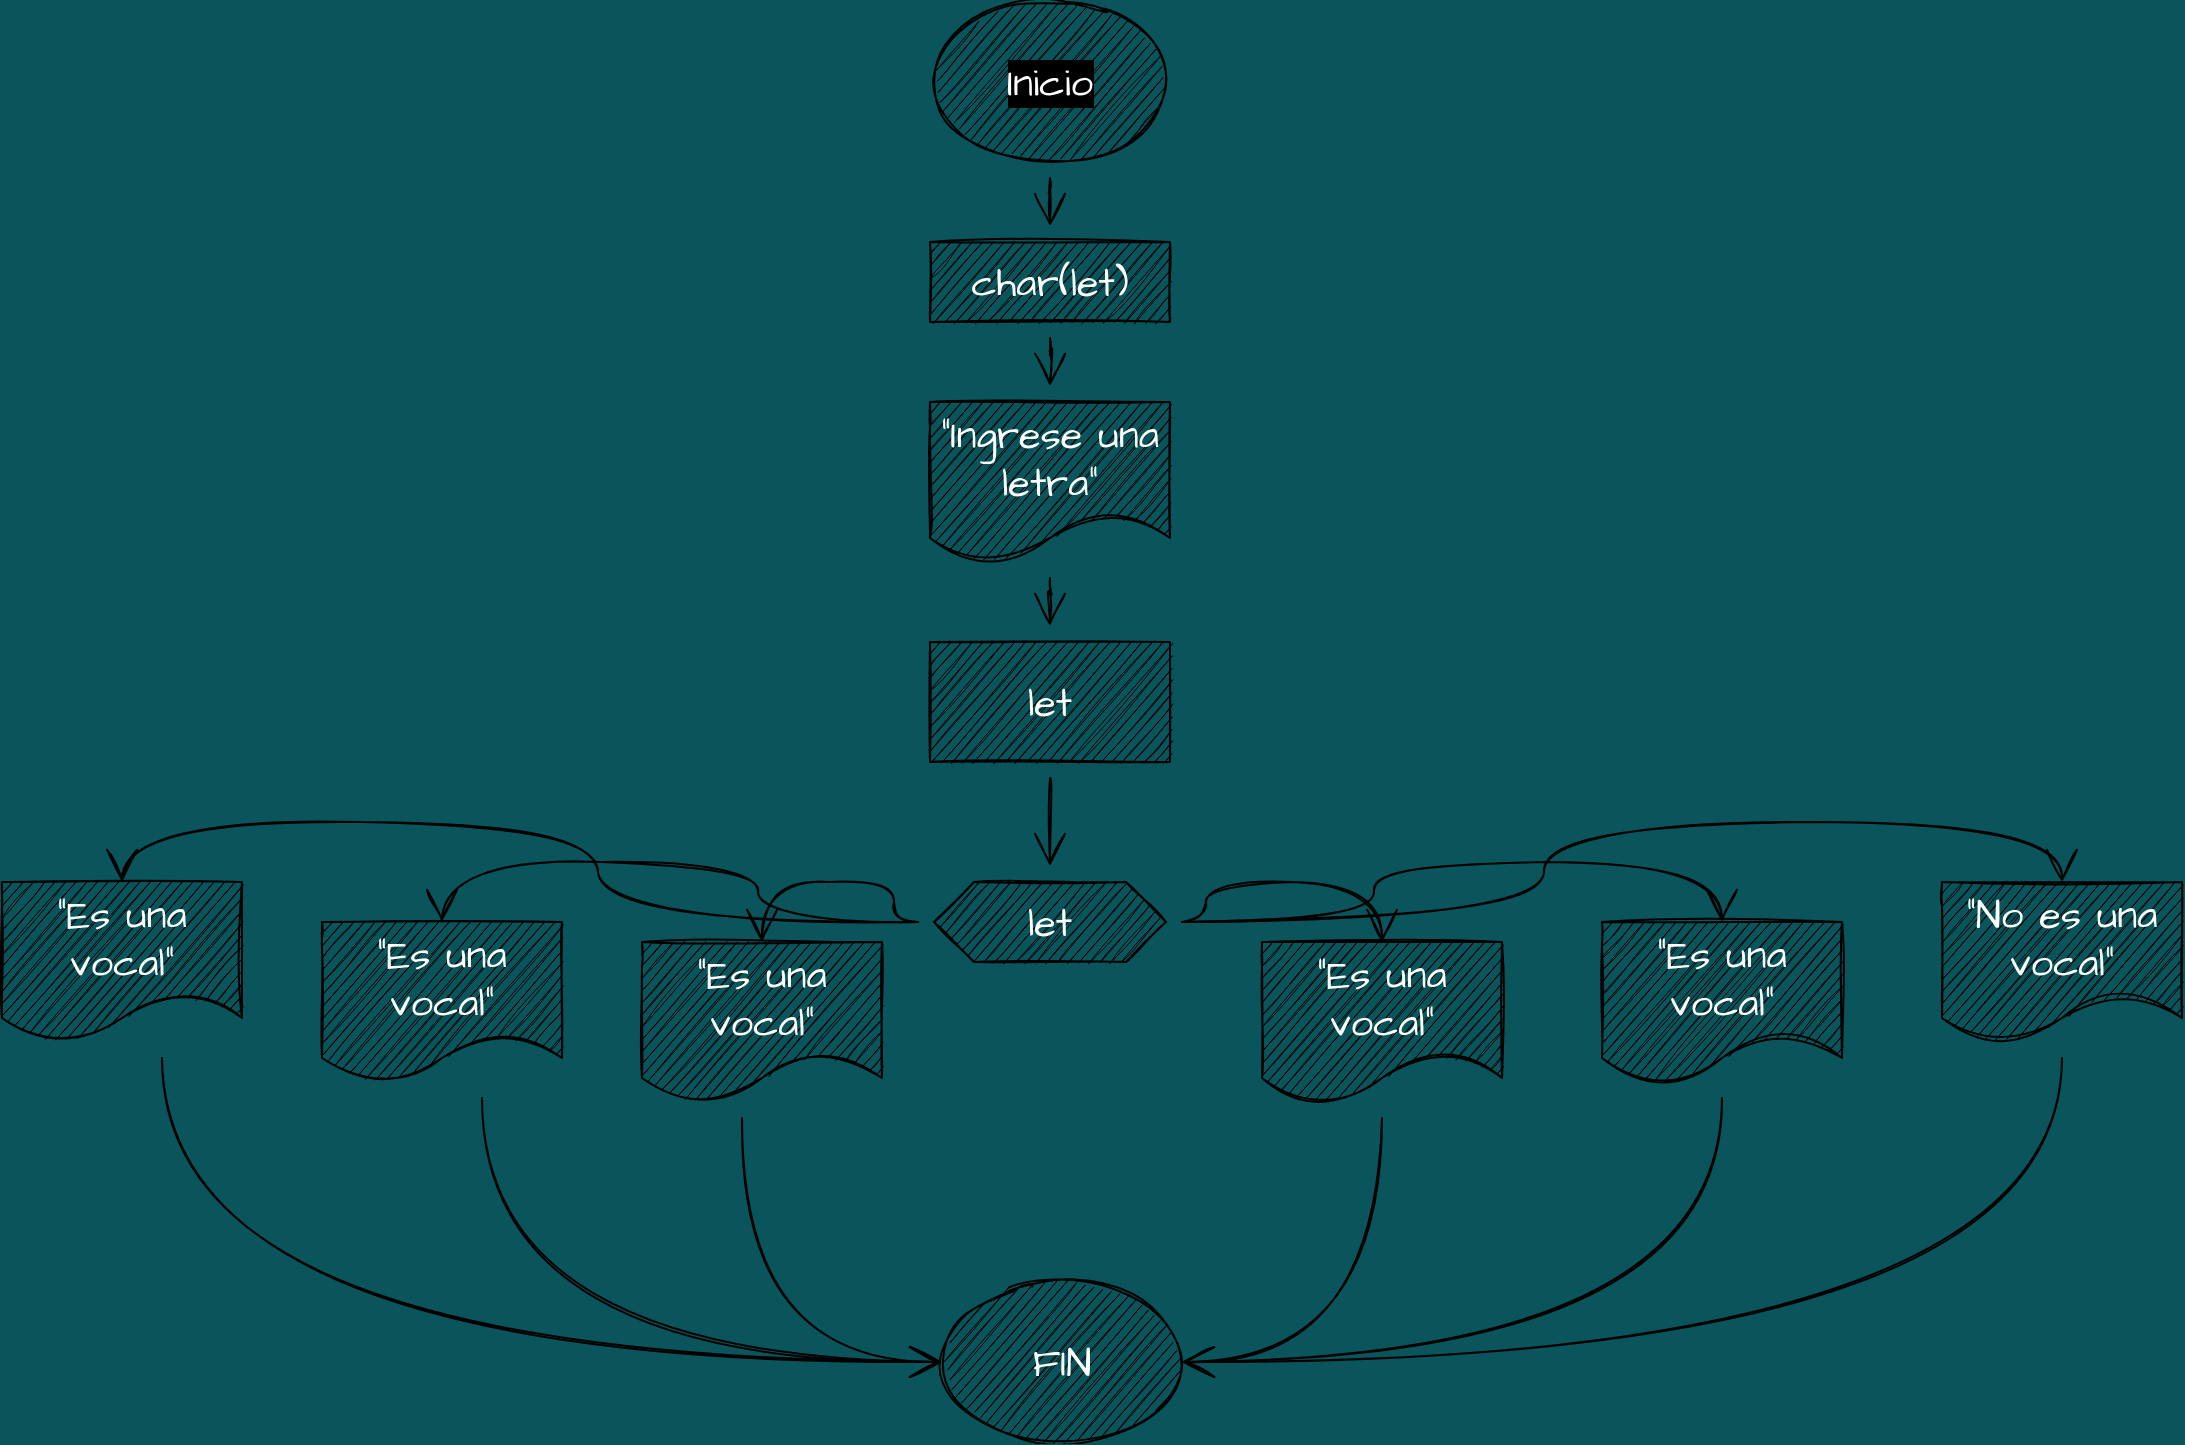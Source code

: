 <mxfile version="20.2.7" type="github"><diagram id="dyMktNiOvYw1d4nnglJd" name="Página-1"><mxGraphModel dx="2249" dy="794" grid="1" gridSize="10" guides="1" tooltips="1" connect="1" arrows="1" fold="1" page="1" pageScale="1" pageWidth="827" pageHeight="1169" background="#09555B" math="0" shadow="0"><root><mxCell id="0"/><mxCell id="1" parent="0"/><mxCell id="s-qqIR439luahSuHlpDc-7" value="" style="edgeStyle=orthogonalEdgeStyle;curved=1;rounded=0;sketch=1;hachureGap=4;orthogonalLoop=1;jettySize=auto;html=1;fontFamily=Architects Daughter;fontSource=https%3A%2F%2Ffonts.googleapis.com%2Fcss%3Ffamily%3DArchitects%2BDaughter;fontSize=16;fontColor=#FFFFFF;endArrow=open;startSize=14;endSize=14;sourcePerimeterSpacing=8;targetPerimeterSpacing=8;" edge="1" parent="1" source="s-qqIR439luahSuHlpDc-4" target="s-qqIR439luahSuHlpDc-6"><mxGeometry relative="1" as="geometry"/></mxCell><mxCell id="s-qqIR439luahSuHlpDc-4" value="Inicio" style="ellipse;whiteSpace=wrap;html=1;labelBackgroundColor=#000000;sketch=1;hachureGap=4;fillStyle=hachure;fontFamily=Architects Daughter;fontSource=https%3A%2F%2Ffonts.googleapis.com%2Fcss%3Ffamily%3DArchitects%2BDaughter;fontSize=20;fontColor=#FFFFFF;strokeColor=#000000;fillColor=#000000;" vertex="1" parent="1"><mxGeometry x="354" width="120" height="80" as="geometry"/></mxCell><mxCell id="s-qqIR439luahSuHlpDc-12" value="" style="edgeStyle=orthogonalEdgeStyle;curved=1;rounded=0;sketch=1;hachureGap=4;orthogonalLoop=1;jettySize=auto;html=1;fontFamily=Architects Daughter;fontSource=https%3A%2F%2Ffonts.googleapis.com%2Fcss%3Ffamily%3DArchitects%2BDaughter;fontSize=16;fontColor=#FFFFFF;endArrow=open;startSize=14;endSize=14;sourcePerimeterSpacing=8;targetPerimeterSpacing=8;" edge="1" parent="1" source="s-qqIR439luahSuHlpDc-6" target="s-qqIR439luahSuHlpDc-11"><mxGeometry relative="1" as="geometry"/></mxCell><mxCell id="s-qqIR439luahSuHlpDc-6" value="char(let)" style="rounded=0;whiteSpace=wrap;html=1;labelBackgroundColor=none;sketch=1;hachureGap=4;fillStyle=hachure;fontFamily=Architects Daughter;fontSource=https%3A%2F%2Ffonts.googleapis.com%2Fcss%3Ffamily%3DArchitects%2BDaughter;fontSize=20;fontColor=#FFFFFF;strokeColor=#000000;fillColor=#000000;" vertex="1" parent="1"><mxGeometry x="354" y="120" width="120" height="40" as="geometry"/></mxCell><mxCell id="s-qqIR439luahSuHlpDc-14" value="" style="edgeStyle=orthogonalEdgeStyle;curved=1;rounded=0;sketch=1;hachureGap=4;orthogonalLoop=1;jettySize=auto;html=1;fontFamily=Architects Daughter;fontSource=https%3A%2F%2Ffonts.googleapis.com%2Fcss%3Ffamily%3DArchitects%2BDaughter;fontSize=16;fontColor=#FFFFFF;endArrow=open;startSize=14;endSize=14;sourcePerimeterSpacing=8;targetPerimeterSpacing=8;" edge="1" parent="1" source="s-qqIR439luahSuHlpDc-11" target="s-qqIR439luahSuHlpDc-13"><mxGeometry relative="1" as="geometry"/></mxCell><mxCell id="s-qqIR439luahSuHlpDc-11" value="&quot;Ingrese una letra&quot;" style="shape=document;whiteSpace=wrap;html=1;boundedLbl=1;labelBackgroundColor=none;sketch=1;hachureGap=4;fillStyle=hachure;fontFamily=Architects Daughter;fontSource=https%3A%2F%2Ffonts.googleapis.com%2Fcss%3Ffamily%3DArchitects%2BDaughter;fontSize=20;fontColor=#FFFFFF;strokeColor=#000000;fillColor=#000000;" vertex="1" parent="1"><mxGeometry x="354" y="200" width="120" height="80" as="geometry"/></mxCell><mxCell id="s-qqIR439luahSuHlpDc-16" value="" style="edgeStyle=orthogonalEdgeStyle;curved=1;rounded=0;sketch=1;hachureGap=4;orthogonalLoop=1;jettySize=auto;html=1;fontFamily=Architects Daughter;fontSource=https%3A%2F%2Ffonts.googleapis.com%2Fcss%3Ffamily%3DArchitects%2BDaughter;fontSize=16;fontColor=#FFFFFF;endArrow=open;startSize=14;endSize=14;sourcePerimeterSpacing=8;targetPerimeterSpacing=8;" edge="1" parent="1" source="s-qqIR439luahSuHlpDc-13" target="s-qqIR439luahSuHlpDc-15"><mxGeometry relative="1" as="geometry"/></mxCell><mxCell id="s-qqIR439luahSuHlpDc-13" value="let" style="rounded=0;whiteSpace=wrap;html=1;labelBackgroundColor=none;sketch=1;hachureGap=4;fillStyle=hachure;fontFamily=Architects Daughter;fontSource=https%3A%2F%2Ffonts.googleapis.com%2Fcss%3Ffamily%3DArchitects%2BDaughter;fontSize=20;fontColor=#FFFFFF;strokeColor=#000000;fillColor=#000000;" vertex="1" parent="1"><mxGeometry x="354" y="320" width="120" height="60" as="geometry"/></mxCell><mxCell id="s-qqIR439luahSuHlpDc-23" style="edgeStyle=orthogonalEdgeStyle;curved=1;rounded=0;sketch=1;hachureGap=4;orthogonalLoop=1;jettySize=auto;html=1;entryX=0.5;entryY=0;entryDx=0;entryDy=0;fontFamily=Architects Daughter;fontSource=https%3A%2F%2Ffonts.googleapis.com%2Fcss%3Ffamily%3DArchitects%2BDaughter;fontSize=16;fontColor=#FFFFFF;endArrow=open;startSize=14;endSize=14;sourcePerimeterSpacing=8;targetPerimeterSpacing=8;" edge="1" parent="1" source="s-qqIR439luahSuHlpDc-15" target="s-qqIR439luahSuHlpDc-20"><mxGeometry relative="1" as="geometry"/></mxCell><mxCell id="s-qqIR439luahSuHlpDc-24" style="edgeStyle=orthogonalEdgeStyle;curved=1;rounded=0;sketch=1;hachureGap=4;orthogonalLoop=1;jettySize=auto;html=1;entryX=0.5;entryY=0;entryDx=0;entryDy=0;fontFamily=Architects Daughter;fontSource=https%3A%2F%2Ffonts.googleapis.com%2Fcss%3Ffamily%3DArchitects%2BDaughter;fontSize=16;fontColor=#FFFFFF;endArrow=open;startSize=14;endSize=14;sourcePerimeterSpacing=8;targetPerimeterSpacing=8;" edge="1" parent="1" source="s-qqIR439luahSuHlpDc-15" target="s-qqIR439luahSuHlpDc-21"><mxGeometry relative="1" as="geometry"/></mxCell><mxCell id="s-qqIR439luahSuHlpDc-25" style="edgeStyle=orthogonalEdgeStyle;curved=1;rounded=0;sketch=1;hachureGap=4;orthogonalLoop=1;jettySize=auto;html=1;entryX=0.5;entryY=0;entryDx=0;entryDy=0;fontFamily=Architects Daughter;fontSource=https%3A%2F%2Ffonts.googleapis.com%2Fcss%3Ffamily%3DArchitects%2BDaughter;fontSize=16;fontColor=#FFFFFF;endArrow=open;startSize=14;endSize=14;sourcePerimeterSpacing=8;targetPerimeterSpacing=8;" edge="1" parent="1" source="s-qqIR439luahSuHlpDc-15" target="s-qqIR439luahSuHlpDc-22"><mxGeometry relative="1" as="geometry"/></mxCell><mxCell id="s-qqIR439luahSuHlpDc-28" style="edgeStyle=orthogonalEdgeStyle;curved=1;rounded=0;sketch=1;hachureGap=4;orthogonalLoop=1;jettySize=auto;html=1;entryX=0.5;entryY=0;entryDx=0;entryDy=0;fontFamily=Architects Daughter;fontSource=https%3A%2F%2Ffonts.googleapis.com%2Fcss%3Ffamily%3DArchitects%2BDaughter;fontSize=16;fontColor=#FFFFFF;endArrow=open;startSize=14;endSize=14;sourcePerimeterSpacing=8;targetPerimeterSpacing=8;" edge="1" parent="1" source="s-qqIR439luahSuHlpDc-15" target="s-qqIR439luahSuHlpDc-19"><mxGeometry relative="1" as="geometry"/></mxCell><mxCell id="s-qqIR439luahSuHlpDc-29" style="edgeStyle=orthogonalEdgeStyle;curved=1;rounded=0;sketch=1;hachureGap=4;orthogonalLoop=1;jettySize=auto;html=1;entryX=0.5;entryY=0;entryDx=0;entryDy=0;fontFamily=Architects Daughter;fontSource=https%3A%2F%2Ffonts.googleapis.com%2Fcss%3Ffamily%3DArchitects%2BDaughter;fontSize=16;fontColor=#FFFFFF;endArrow=open;startSize=14;endSize=14;sourcePerimeterSpacing=8;targetPerimeterSpacing=8;" edge="1" parent="1" source="s-qqIR439luahSuHlpDc-15" target="s-qqIR439luahSuHlpDc-18"><mxGeometry relative="1" as="geometry"/></mxCell><mxCell id="s-qqIR439luahSuHlpDc-30" style="edgeStyle=orthogonalEdgeStyle;curved=1;rounded=0;sketch=1;hachureGap=4;orthogonalLoop=1;jettySize=auto;html=1;entryX=0.5;entryY=0;entryDx=0;entryDy=0;fontFamily=Architects Daughter;fontSource=https%3A%2F%2Ffonts.googleapis.com%2Fcss%3Ffamily%3DArchitects%2BDaughter;fontSize=16;fontColor=#FFFFFF;endArrow=open;startSize=14;endSize=14;sourcePerimeterSpacing=8;targetPerimeterSpacing=8;" edge="1" parent="1" source="s-qqIR439luahSuHlpDc-15" target="s-qqIR439luahSuHlpDc-17"><mxGeometry relative="1" as="geometry"/></mxCell><mxCell id="s-qqIR439luahSuHlpDc-15" value="let" style="shape=hexagon;perimeter=hexagonPerimeter2;whiteSpace=wrap;html=1;fixedSize=1;labelBackgroundColor=none;sketch=1;hachureGap=4;fillStyle=hachure;fontFamily=Architects Daughter;fontSource=https%3A%2F%2Ffonts.googleapis.com%2Fcss%3Ffamily%3DArchitects%2BDaughter;fontSize=20;fontColor=#FFFFFF;strokeColor=#000000;fillColor=#000000;" vertex="1" parent="1"><mxGeometry x="356" y="440" width="116" height="40" as="geometry"/></mxCell><mxCell id="s-qqIR439luahSuHlpDc-32" style="edgeStyle=orthogonalEdgeStyle;curved=1;rounded=0;sketch=1;hachureGap=4;orthogonalLoop=1;jettySize=auto;html=1;entryX=0;entryY=0.5;entryDx=0;entryDy=0;fontFamily=Architects Daughter;fontSource=https%3A%2F%2Ffonts.googleapis.com%2Fcss%3Ffamily%3DArchitects%2BDaughter;fontSize=16;fontColor=#FFFFFF;endArrow=open;startSize=14;endSize=14;sourcePerimeterSpacing=8;targetPerimeterSpacing=8;" edge="1" parent="1" source="s-qqIR439luahSuHlpDc-17" target="s-qqIR439luahSuHlpDc-31"><mxGeometry relative="1" as="geometry"><Array as="points"><mxPoint x="-30" y="680"/></Array></mxGeometry></mxCell><mxCell id="s-qqIR439luahSuHlpDc-17" value="&quot;Es una vocal&quot;" style="shape=document;whiteSpace=wrap;html=1;boundedLbl=1;labelBackgroundColor=none;sketch=1;hachureGap=4;fillStyle=hachure;fontFamily=Architects Daughter;fontSource=https%3A%2F%2Ffonts.googleapis.com%2Fcss%3Ffamily%3DArchitects%2BDaughter;fontSize=20;fontColor=#FFFFFF;strokeColor=#000000;fillColor=#000000;" vertex="1" parent="1"><mxGeometry x="-110" y="440" width="120" height="80" as="geometry"/></mxCell><mxCell id="s-qqIR439luahSuHlpDc-33" style="edgeStyle=orthogonalEdgeStyle;curved=1;rounded=0;sketch=1;hachureGap=4;orthogonalLoop=1;jettySize=auto;html=1;entryX=0;entryY=0.5;entryDx=0;entryDy=0;fontFamily=Architects Daughter;fontSource=https%3A%2F%2Ffonts.googleapis.com%2Fcss%3Ffamily%3DArchitects%2BDaughter;fontSize=16;fontColor=#FFFFFF;endArrow=open;startSize=14;endSize=14;sourcePerimeterSpacing=8;targetPerimeterSpacing=8;" edge="1" parent="1" source="s-qqIR439luahSuHlpDc-18" target="s-qqIR439luahSuHlpDc-31"><mxGeometry relative="1" as="geometry"><Array as="points"><mxPoint x="130" y="680"/></Array></mxGeometry></mxCell><mxCell id="s-qqIR439luahSuHlpDc-18" value="&quot;Es una vocal&quot;" style="shape=document;whiteSpace=wrap;html=1;boundedLbl=1;labelBackgroundColor=none;sketch=1;hachureGap=4;fillStyle=hachure;fontFamily=Architects Daughter;fontSource=https%3A%2F%2Ffonts.googleapis.com%2Fcss%3Ffamily%3DArchitects%2BDaughter;fontSize=20;fontColor=#FFFFFF;strokeColor=#000000;fillColor=#000000;" vertex="1" parent="1"><mxGeometry x="50" y="460" width="120" height="80" as="geometry"/></mxCell><mxCell id="s-qqIR439luahSuHlpDc-34" style="edgeStyle=orthogonalEdgeStyle;curved=1;rounded=0;sketch=1;hachureGap=4;orthogonalLoop=1;jettySize=auto;html=1;entryX=0;entryY=0.5;entryDx=0;entryDy=0;fontFamily=Architects Daughter;fontSource=https%3A%2F%2Ffonts.googleapis.com%2Fcss%3Ffamily%3DArchitects%2BDaughter;fontSize=16;fontColor=#FFFFFF;endArrow=open;startSize=14;endSize=14;sourcePerimeterSpacing=8;targetPerimeterSpacing=8;" edge="1" parent="1" source="s-qqIR439luahSuHlpDc-19" target="s-qqIR439luahSuHlpDc-31"><mxGeometry relative="1" as="geometry"><Array as="points"><mxPoint x="260" y="680"/></Array></mxGeometry></mxCell><mxCell id="s-qqIR439luahSuHlpDc-19" value="&quot;Es una vocal&quot;" style="shape=document;whiteSpace=wrap;html=1;boundedLbl=1;labelBackgroundColor=none;sketch=1;hachureGap=4;fillStyle=hachure;fontFamily=Architects Daughter;fontSource=https%3A%2F%2Ffonts.googleapis.com%2Fcss%3Ffamily%3DArchitects%2BDaughter;fontSize=20;fontColor=#FFFFFF;strokeColor=#000000;fillColor=#000000;" vertex="1" parent="1"><mxGeometry x="210" y="470" width="120" height="80" as="geometry"/></mxCell><mxCell id="s-qqIR439luahSuHlpDc-35" style="edgeStyle=orthogonalEdgeStyle;curved=1;rounded=0;sketch=1;hachureGap=4;orthogonalLoop=1;jettySize=auto;html=1;entryX=1;entryY=0.5;entryDx=0;entryDy=0;fontFamily=Architects Daughter;fontSource=https%3A%2F%2Ffonts.googleapis.com%2Fcss%3Ffamily%3DArchitects%2BDaughter;fontSize=16;fontColor=#FFFFFF;endArrow=open;startSize=14;endSize=14;sourcePerimeterSpacing=8;targetPerimeterSpacing=8;" edge="1" parent="1" source="s-qqIR439luahSuHlpDc-20" target="s-qqIR439luahSuHlpDc-31"><mxGeometry relative="1" as="geometry"><Array as="points"><mxPoint x="580" y="680"/></Array></mxGeometry></mxCell><mxCell id="s-qqIR439luahSuHlpDc-20" value="&quot;Es una vocal&quot;" style="shape=document;whiteSpace=wrap;html=1;boundedLbl=1;labelBackgroundColor=none;sketch=1;hachureGap=4;fillStyle=hachure;fontFamily=Architects Daughter;fontSource=https%3A%2F%2Ffonts.googleapis.com%2Fcss%3Ffamily%3DArchitects%2BDaughter;fontSize=20;fontColor=#FFFFFF;strokeColor=#000000;fillColor=#000000;" vertex="1" parent="1"><mxGeometry x="520" y="470" width="120" height="80" as="geometry"/></mxCell><mxCell id="s-qqIR439luahSuHlpDc-36" style="edgeStyle=orthogonalEdgeStyle;curved=1;rounded=0;sketch=1;hachureGap=4;orthogonalLoop=1;jettySize=auto;html=1;entryX=1;entryY=0.5;entryDx=0;entryDy=0;fontFamily=Architects Daughter;fontSource=https%3A%2F%2Ffonts.googleapis.com%2Fcss%3Ffamily%3DArchitects%2BDaughter;fontSize=16;fontColor=#FFFFFF;endArrow=open;startSize=14;endSize=14;sourcePerimeterSpacing=8;targetPerimeterSpacing=8;" edge="1" parent="1" source="s-qqIR439luahSuHlpDc-21" target="s-qqIR439luahSuHlpDc-31"><mxGeometry relative="1" as="geometry"><Array as="points"><mxPoint x="750" y="680"/></Array></mxGeometry></mxCell><mxCell id="s-qqIR439luahSuHlpDc-21" value="&quot;Es una vocal&quot;" style="shape=document;whiteSpace=wrap;html=1;boundedLbl=1;labelBackgroundColor=none;sketch=1;hachureGap=4;fillStyle=hachure;fontFamily=Architects Daughter;fontSource=https%3A%2F%2Ffonts.googleapis.com%2Fcss%3Ffamily%3DArchitects%2BDaughter;fontSize=20;fontColor=#FFFFFF;strokeColor=#000000;fillColor=#000000;" vertex="1" parent="1"><mxGeometry x="690" y="460" width="120" height="80" as="geometry"/></mxCell><mxCell id="s-qqIR439luahSuHlpDc-37" style="edgeStyle=orthogonalEdgeStyle;curved=1;rounded=0;sketch=1;hachureGap=4;orthogonalLoop=1;jettySize=auto;html=1;entryX=1;entryY=0.5;entryDx=0;entryDy=0;fontFamily=Architects Daughter;fontSource=https%3A%2F%2Ffonts.googleapis.com%2Fcss%3Ffamily%3DArchitects%2BDaughter;fontSize=16;fontColor=#FFFFFF;endArrow=open;startSize=14;endSize=14;sourcePerimeterSpacing=8;targetPerimeterSpacing=8;" edge="1" parent="1" source="s-qqIR439luahSuHlpDc-22" target="s-qqIR439luahSuHlpDc-31"><mxGeometry relative="1" as="geometry"><Array as="points"><mxPoint x="920" y="680"/></Array></mxGeometry></mxCell><mxCell id="s-qqIR439luahSuHlpDc-22" value="&quot;No es una vocal&quot;" style="shape=document;whiteSpace=wrap;html=1;boundedLbl=1;labelBackgroundColor=none;sketch=1;hachureGap=4;fillStyle=hachure;fontFamily=Architects Daughter;fontSource=https%3A%2F%2Ffonts.googleapis.com%2Fcss%3Ffamily%3DArchitects%2BDaughter;fontSize=20;fontColor=#FFFFFF;strokeColor=#000000;fillColor=#000000;" vertex="1" parent="1"><mxGeometry x="860" y="440" width="120" height="80" as="geometry"/></mxCell><mxCell id="s-qqIR439luahSuHlpDc-31" value="FIN" style="ellipse;whiteSpace=wrap;html=1;labelBackgroundColor=none;sketch=1;hachureGap=4;fillStyle=hachure;fontFamily=Architects Daughter;fontSource=https%3A%2F%2Ffonts.googleapis.com%2Fcss%3Ffamily%3DArchitects%2BDaughter;fontSize=20;fontColor=#FFFFFF;strokeColor=#000000;fillColor=#000000;" vertex="1" parent="1"><mxGeometry x="360" y="640" width="120" height="80" as="geometry"/></mxCell></root></mxGraphModel></diagram></mxfile>